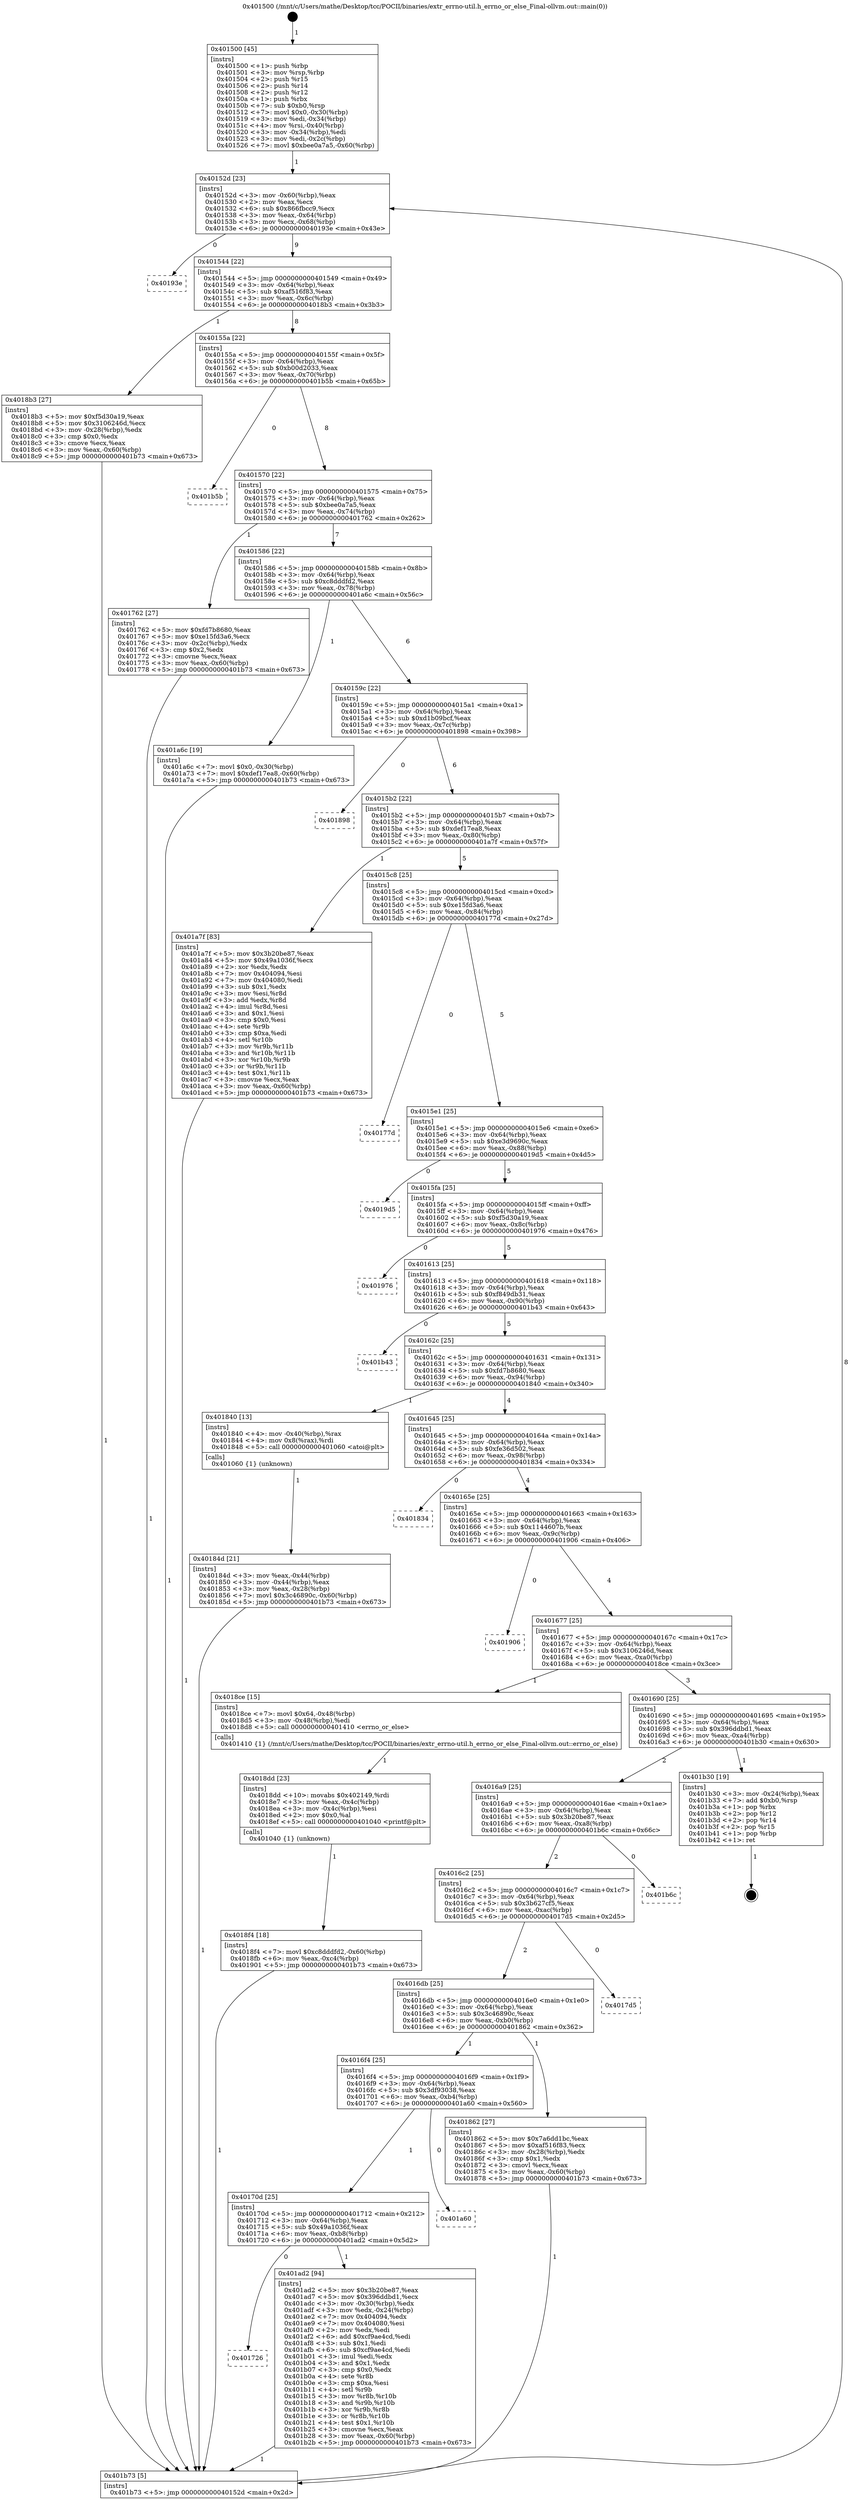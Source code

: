 digraph "0x401500" {
  label = "0x401500 (/mnt/c/Users/mathe/Desktop/tcc/POCII/binaries/extr_errno-util.h_errno_or_else_Final-ollvm.out::main(0))"
  labelloc = "t"
  node[shape=record]

  Entry [label="",width=0.3,height=0.3,shape=circle,fillcolor=black,style=filled]
  "0x40152d" [label="{
     0x40152d [23]\l
     | [instrs]\l
     &nbsp;&nbsp;0x40152d \<+3\>: mov -0x60(%rbp),%eax\l
     &nbsp;&nbsp;0x401530 \<+2\>: mov %eax,%ecx\l
     &nbsp;&nbsp;0x401532 \<+6\>: sub $0x866fbcc9,%ecx\l
     &nbsp;&nbsp;0x401538 \<+3\>: mov %eax,-0x64(%rbp)\l
     &nbsp;&nbsp;0x40153b \<+3\>: mov %ecx,-0x68(%rbp)\l
     &nbsp;&nbsp;0x40153e \<+6\>: je 000000000040193e \<main+0x43e\>\l
  }"]
  "0x40193e" [label="{
     0x40193e\l
  }", style=dashed]
  "0x401544" [label="{
     0x401544 [22]\l
     | [instrs]\l
     &nbsp;&nbsp;0x401544 \<+5\>: jmp 0000000000401549 \<main+0x49\>\l
     &nbsp;&nbsp;0x401549 \<+3\>: mov -0x64(%rbp),%eax\l
     &nbsp;&nbsp;0x40154c \<+5\>: sub $0xaf516f83,%eax\l
     &nbsp;&nbsp;0x401551 \<+3\>: mov %eax,-0x6c(%rbp)\l
     &nbsp;&nbsp;0x401554 \<+6\>: je 00000000004018b3 \<main+0x3b3\>\l
  }"]
  Exit [label="",width=0.3,height=0.3,shape=circle,fillcolor=black,style=filled,peripheries=2]
  "0x4018b3" [label="{
     0x4018b3 [27]\l
     | [instrs]\l
     &nbsp;&nbsp;0x4018b3 \<+5\>: mov $0xf5d30a19,%eax\l
     &nbsp;&nbsp;0x4018b8 \<+5\>: mov $0x3106246d,%ecx\l
     &nbsp;&nbsp;0x4018bd \<+3\>: mov -0x28(%rbp),%edx\l
     &nbsp;&nbsp;0x4018c0 \<+3\>: cmp $0x0,%edx\l
     &nbsp;&nbsp;0x4018c3 \<+3\>: cmove %ecx,%eax\l
     &nbsp;&nbsp;0x4018c6 \<+3\>: mov %eax,-0x60(%rbp)\l
     &nbsp;&nbsp;0x4018c9 \<+5\>: jmp 0000000000401b73 \<main+0x673\>\l
  }"]
  "0x40155a" [label="{
     0x40155a [22]\l
     | [instrs]\l
     &nbsp;&nbsp;0x40155a \<+5\>: jmp 000000000040155f \<main+0x5f\>\l
     &nbsp;&nbsp;0x40155f \<+3\>: mov -0x64(%rbp),%eax\l
     &nbsp;&nbsp;0x401562 \<+5\>: sub $0xb00d2033,%eax\l
     &nbsp;&nbsp;0x401567 \<+3\>: mov %eax,-0x70(%rbp)\l
     &nbsp;&nbsp;0x40156a \<+6\>: je 0000000000401b5b \<main+0x65b\>\l
  }"]
  "0x401726" [label="{
     0x401726\l
  }", style=dashed]
  "0x401b5b" [label="{
     0x401b5b\l
  }", style=dashed]
  "0x401570" [label="{
     0x401570 [22]\l
     | [instrs]\l
     &nbsp;&nbsp;0x401570 \<+5\>: jmp 0000000000401575 \<main+0x75\>\l
     &nbsp;&nbsp;0x401575 \<+3\>: mov -0x64(%rbp),%eax\l
     &nbsp;&nbsp;0x401578 \<+5\>: sub $0xbee0a7a5,%eax\l
     &nbsp;&nbsp;0x40157d \<+3\>: mov %eax,-0x74(%rbp)\l
     &nbsp;&nbsp;0x401580 \<+6\>: je 0000000000401762 \<main+0x262\>\l
  }"]
  "0x401ad2" [label="{
     0x401ad2 [94]\l
     | [instrs]\l
     &nbsp;&nbsp;0x401ad2 \<+5\>: mov $0x3b20be87,%eax\l
     &nbsp;&nbsp;0x401ad7 \<+5\>: mov $0x396ddbd1,%ecx\l
     &nbsp;&nbsp;0x401adc \<+3\>: mov -0x30(%rbp),%edx\l
     &nbsp;&nbsp;0x401adf \<+3\>: mov %edx,-0x24(%rbp)\l
     &nbsp;&nbsp;0x401ae2 \<+7\>: mov 0x404094,%edx\l
     &nbsp;&nbsp;0x401ae9 \<+7\>: mov 0x404080,%esi\l
     &nbsp;&nbsp;0x401af0 \<+2\>: mov %edx,%edi\l
     &nbsp;&nbsp;0x401af2 \<+6\>: add $0xcf9ae4cd,%edi\l
     &nbsp;&nbsp;0x401af8 \<+3\>: sub $0x1,%edi\l
     &nbsp;&nbsp;0x401afb \<+6\>: sub $0xcf9ae4cd,%edi\l
     &nbsp;&nbsp;0x401b01 \<+3\>: imul %edi,%edx\l
     &nbsp;&nbsp;0x401b04 \<+3\>: and $0x1,%edx\l
     &nbsp;&nbsp;0x401b07 \<+3\>: cmp $0x0,%edx\l
     &nbsp;&nbsp;0x401b0a \<+4\>: sete %r8b\l
     &nbsp;&nbsp;0x401b0e \<+3\>: cmp $0xa,%esi\l
     &nbsp;&nbsp;0x401b11 \<+4\>: setl %r9b\l
     &nbsp;&nbsp;0x401b15 \<+3\>: mov %r8b,%r10b\l
     &nbsp;&nbsp;0x401b18 \<+3\>: and %r9b,%r10b\l
     &nbsp;&nbsp;0x401b1b \<+3\>: xor %r9b,%r8b\l
     &nbsp;&nbsp;0x401b1e \<+3\>: or %r8b,%r10b\l
     &nbsp;&nbsp;0x401b21 \<+4\>: test $0x1,%r10b\l
     &nbsp;&nbsp;0x401b25 \<+3\>: cmovne %ecx,%eax\l
     &nbsp;&nbsp;0x401b28 \<+3\>: mov %eax,-0x60(%rbp)\l
     &nbsp;&nbsp;0x401b2b \<+5\>: jmp 0000000000401b73 \<main+0x673\>\l
  }"]
  "0x401762" [label="{
     0x401762 [27]\l
     | [instrs]\l
     &nbsp;&nbsp;0x401762 \<+5\>: mov $0xfd7b8680,%eax\l
     &nbsp;&nbsp;0x401767 \<+5\>: mov $0xe15fd3a6,%ecx\l
     &nbsp;&nbsp;0x40176c \<+3\>: mov -0x2c(%rbp),%edx\l
     &nbsp;&nbsp;0x40176f \<+3\>: cmp $0x2,%edx\l
     &nbsp;&nbsp;0x401772 \<+3\>: cmovne %ecx,%eax\l
     &nbsp;&nbsp;0x401775 \<+3\>: mov %eax,-0x60(%rbp)\l
     &nbsp;&nbsp;0x401778 \<+5\>: jmp 0000000000401b73 \<main+0x673\>\l
  }"]
  "0x401586" [label="{
     0x401586 [22]\l
     | [instrs]\l
     &nbsp;&nbsp;0x401586 \<+5\>: jmp 000000000040158b \<main+0x8b\>\l
     &nbsp;&nbsp;0x40158b \<+3\>: mov -0x64(%rbp),%eax\l
     &nbsp;&nbsp;0x40158e \<+5\>: sub $0xc8dddfd2,%eax\l
     &nbsp;&nbsp;0x401593 \<+3\>: mov %eax,-0x78(%rbp)\l
     &nbsp;&nbsp;0x401596 \<+6\>: je 0000000000401a6c \<main+0x56c\>\l
  }"]
  "0x401b73" [label="{
     0x401b73 [5]\l
     | [instrs]\l
     &nbsp;&nbsp;0x401b73 \<+5\>: jmp 000000000040152d \<main+0x2d\>\l
  }"]
  "0x401500" [label="{
     0x401500 [45]\l
     | [instrs]\l
     &nbsp;&nbsp;0x401500 \<+1\>: push %rbp\l
     &nbsp;&nbsp;0x401501 \<+3\>: mov %rsp,%rbp\l
     &nbsp;&nbsp;0x401504 \<+2\>: push %r15\l
     &nbsp;&nbsp;0x401506 \<+2\>: push %r14\l
     &nbsp;&nbsp;0x401508 \<+2\>: push %r12\l
     &nbsp;&nbsp;0x40150a \<+1\>: push %rbx\l
     &nbsp;&nbsp;0x40150b \<+7\>: sub $0xb0,%rsp\l
     &nbsp;&nbsp;0x401512 \<+7\>: movl $0x0,-0x30(%rbp)\l
     &nbsp;&nbsp;0x401519 \<+3\>: mov %edi,-0x34(%rbp)\l
     &nbsp;&nbsp;0x40151c \<+4\>: mov %rsi,-0x40(%rbp)\l
     &nbsp;&nbsp;0x401520 \<+3\>: mov -0x34(%rbp),%edi\l
     &nbsp;&nbsp;0x401523 \<+3\>: mov %edi,-0x2c(%rbp)\l
     &nbsp;&nbsp;0x401526 \<+7\>: movl $0xbee0a7a5,-0x60(%rbp)\l
  }"]
  "0x40170d" [label="{
     0x40170d [25]\l
     | [instrs]\l
     &nbsp;&nbsp;0x40170d \<+5\>: jmp 0000000000401712 \<main+0x212\>\l
     &nbsp;&nbsp;0x401712 \<+3\>: mov -0x64(%rbp),%eax\l
     &nbsp;&nbsp;0x401715 \<+5\>: sub $0x49a1036f,%eax\l
     &nbsp;&nbsp;0x40171a \<+6\>: mov %eax,-0xb8(%rbp)\l
     &nbsp;&nbsp;0x401720 \<+6\>: je 0000000000401ad2 \<main+0x5d2\>\l
  }"]
  "0x401a6c" [label="{
     0x401a6c [19]\l
     | [instrs]\l
     &nbsp;&nbsp;0x401a6c \<+7\>: movl $0x0,-0x30(%rbp)\l
     &nbsp;&nbsp;0x401a73 \<+7\>: movl $0xdef17ea8,-0x60(%rbp)\l
     &nbsp;&nbsp;0x401a7a \<+5\>: jmp 0000000000401b73 \<main+0x673\>\l
  }"]
  "0x40159c" [label="{
     0x40159c [22]\l
     | [instrs]\l
     &nbsp;&nbsp;0x40159c \<+5\>: jmp 00000000004015a1 \<main+0xa1\>\l
     &nbsp;&nbsp;0x4015a1 \<+3\>: mov -0x64(%rbp),%eax\l
     &nbsp;&nbsp;0x4015a4 \<+5\>: sub $0xd1b09bcf,%eax\l
     &nbsp;&nbsp;0x4015a9 \<+3\>: mov %eax,-0x7c(%rbp)\l
     &nbsp;&nbsp;0x4015ac \<+6\>: je 0000000000401898 \<main+0x398\>\l
  }"]
  "0x401a60" [label="{
     0x401a60\l
  }", style=dashed]
  "0x401898" [label="{
     0x401898\l
  }", style=dashed]
  "0x4015b2" [label="{
     0x4015b2 [22]\l
     | [instrs]\l
     &nbsp;&nbsp;0x4015b2 \<+5\>: jmp 00000000004015b7 \<main+0xb7\>\l
     &nbsp;&nbsp;0x4015b7 \<+3\>: mov -0x64(%rbp),%eax\l
     &nbsp;&nbsp;0x4015ba \<+5\>: sub $0xdef17ea8,%eax\l
     &nbsp;&nbsp;0x4015bf \<+3\>: mov %eax,-0x80(%rbp)\l
     &nbsp;&nbsp;0x4015c2 \<+6\>: je 0000000000401a7f \<main+0x57f\>\l
  }"]
  "0x4018f4" [label="{
     0x4018f4 [18]\l
     | [instrs]\l
     &nbsp;&nbsp;0x4018f4 \<+7\>: movl $0xc8dddfd2,-0x60(%rbp)\l
     &nbsp;&nbsp;0x4018fb \<+6\>: mov %eax,-0xc4(%rbp)\l
     &nbsp;&nbsp;0x401901 \<+5\>: jmp 0000000000401b73 \<main+0x673\>\l
  }"]
  "0x401a7f" [label="{
     0x401a7f [83]\l
     | [instrs]\l
     &nbsp;&nbsp;0x401a7f \<+5\>: mov $0x3b20be87,%eax\l
     &nbsp;&nbsp;0x401a84 \<+5\>: mov $0x49a1036f,%ecx\l
     &nbsp;&nbsp;0x401a89 \<+2\>: xor %edx,%edx\l
     &nbsp;&nbsp;0x401a8b \<+7\>: mov 0x404094,%esi\l
     &nbsp;&nbsp;0x401a92 \<+7\>: mov 0x404080,%edi\l
     &nbsp;&nbsp;0x401a99 \<+3\>: sub $0x1,%edx\l
     &nbsp;&nbsp;0x401a9c \<+3\>: mov %esi,%r8d\l
     &nbsp;&nbsp;0x401a9f \<+3\>: add %edx,%r8d\l
     &nbsp;&nbsp;0x401aa2 \<+4\>: imul %r8d,%esi\l
     &nbsp;&nbsp;0x401aa6 \<+3\>: and $0x1,%esi\l
     &nbsp;&nbsp;0x401aa9 \<+3\>: cmp $0x0,%esi\l
     &nbsp;&nbsp;0x401aac \<+4\>: sete %r9b\l
     &nbsp;&nbsp;0x401ab0 \<+3\>: cmp $0xa,%edi\l
     &nbsp;&nbsp;0x401ab3 \<+4\>: setl %r10b\l
     &nbsp;&nbsp;0x401ab7 \<+3\>: mov %r9b,%r11b\l
     &nbsp;&nbsp;0x401aba \<+3\>: and %r10b,%r11b\l
     &nbsp;&nbsp;0x401abd \<+3\>: xor %r10b,%r9b\l
     &nbsp;&nbsp;0x401ac0 \<+3\>: or %r9b,%r11b\l
     &nbsp;&nbsp;0x401ac3 \<+4\>: test $0x1,%r11b\l
     &nbsp;&nbsp;0x401ac7 \<+3\>: cmovne %ecx,%eax\l
     &nbsp;&nbsp;0x401aca \<+3\>: mov %eax,-0x60(%rbp)\l
     &nbsp;&nbsp;0x401acd \<+5\>: jmp 0000000000401b73 \<main+0x673\>\l
  }"]
  "0x4015c8" [label="{
     0x4015c8 [25]\l
     | [instrs]\l
     &nbsp;&nbsp;0x4015c8 \<+5\>: jmp 00000000004015cd \<main+0xcd\>\l
     &nbsp;&nbsp;0x4015cd \<+3\>: mov -0x64(%rbp),%eax\l
     &nbsp;&nbsp;0x4015d0 \<+5\>: sub $0xe15fd3a6,%eax\l
     &nbsp;&nbsp;0x4015d5 \<+6\>: mov %eax,-0x84(%rbp)\l
     &nbsp;&nbsp;0x4015db \<+6\>: je 000000000040177d \<main+0x27d\>\l
  }"]
  "0x4018dd" [label="{
     0x4018dd [23]\l
     | [instrs]\l
     &nbsp;&nbsp;0x4018dd \<+10\>: movabs $0x402149,%rdi\l
     &nbsp;&nbsp;0x4018e7 \<+3\>: mov %eax,-0x4c(%rbp)\l
     &nbsp;&nbsp;0x4018ea \<+3\>: mov -0x4c(%rbp),%esi\l
     &nbsp;&nbsp;0x4018ed \<+2\>: mov $0x0,%al\l
     &nbsp;&nbsp;0x4018ef \<+5\>: call 0000000000401040 \<printf@plt\>\l
     | [calls]\l
     &nbsp;&nbsp;0x401040 \{1\} (unknown)\l
  }"]
  "0x40177d" [label="{
     0x40177d\l
  }", style=dashed]
  "0x4015e1" [label="{
     0x4015e1 [25]\l
     | [instrs]\l
     &nbsp;&nbsp;0x4015e1 \<+5\>: jmp 00000000004015e6 \<main+0xe6\>\l
     &nbsp;&nbsp;0x4015e6 \<+3\>: mov -0x64(%rbp),%eax\l
     &nbsp;&nbsp;0x4015e9 \<+5\>: sub $0xe3d9690c,%eax\l
     &nbsp;&nbsp;0x4015ee \<+6\>: mov %eax,-0x88(%rbp)\l
     &nbsp;&nbsp;0x4015f4 \<+6\>: je 00000000004019d5 \<main+0x4d5\>\l
  }"]
  "0x4016f4" [label="{
     0x4016f4 [25]\l
     | [instrs]\l
     &nbsp;&nbsp;0x4016f4 \<+5\>: jmp 00000000004016f9 \<main+0x1f9\>\l
     &nbsp;&nbsp;0x4016f9 \<+3\>: mov -0x64(%rbp),%eax\l
     &nbsp;&nbsp;0x4016fc \<+5\>: sub $0x3df93038,%eax\l
     &nbsp;&nbsp;0x401701 \<+6\>: mov %eax,-0xb4(%rbp)\l
     &nbsp;&nbsp;0x401707 \<+6\>: je 0000000000401a60 \<main+0x560\>\l
  }"]
  "0x4019d5" [label="{
     0x4019d5\l
  }", style=dashed]
  "0x4015fa" [label="{
     0x4015fa [25]\l
     | [instrs]\l
     &nbsp;&nbsp;0x4015fa \<+5\>: jmp 00000000004015ff \<main+0xff\>\l
     &nbsp;&nbsp;0x4015ff \<+3\>: mov -0x64(%rbp),%eax\l
     &nbsp;&nbsp;0x401602 \<+5\>: sub $0xf5d30a19,%eax\l
     &nbsp;&nbsp;0x401607 \<+6\>: mov %eax,-0x8c(%rbp)\l
     &nbsp;&nbsp;0x40160d \<+6\>: je 0000000000401976 \<main+0x476\>\l
  }"]
  "0x401862" [label="{
     0x401862 [27]\l
     | [instrs]\l
     &nbsp;&nbsp;0x401862 \<+5\>: mov $0x7a6dd1bc,%eax\l
     &nbsp;&nbsp;0x401867 \<+5\>: mov $0xaf516f83,%ecx\l
     &nbsp;&nbsp;0x40186c \<+3\>: mov -0x28(%rbp),%edx\l
     &nbsp;&nbsp;0x40186f \<+3\>: cmp $0x1,%edx\l
     &nbsp;&nbsp;0x401872 \<+3\>: cmovl %ecx,%eax\l
     &nbsp;&nbsp;0x401875 \<+3\>: mov %eax,-0x60(%rbp)\l
     &nbsp;&nbsp;0x401878 \<+5\>: jmp 0000000000401b73 \<main+0x673\>\l
  }"]
  "0x401976" [label="{
     0x401976\l
  }", style=dashed]
  "0x401613" [label="{
     0x401613 [25]\l
     | [instrs]\l
     &nbsp;&nbsp;0x401613 \<+5\>: jmp 0000000000401618 \<main+0x118\>\l
     &nbsp;&nbsp;0x401618 \<+3\>: mov -0x64(%rbp),%eax\l
     &nbsp;&nbsp;0x40161b \<+5\>: sub $0xf849db31,%eax\l
     &nbsp;&nbsp;0x401620 \<+6\>: mov %eax,-0x90(%rbp)\l
     &nbsp;&nbsp;0x401626 \<+6\>: je 0000000000401b43 \<main+0x643\>\l
  }"]
  "0x4016db" [label="{
     0x4016db [25]\l
     | [instrs]\l
     &nbsp;&nbsp;0x4016db \<+5\>: jmp 00000000004016e0 \<main+0x1e0\>\l
     &nbsp;&nbsp;0x4016e0 \<+3\>: mov -0x64(%rbp),%eax\l
     &nbsp;&nbsp;0x4016e3 \<+5\>: sub $0x3c46890c,%eax\l
     &nbsp;&nbsp;0x4016e8 \<+6\>: mov %eax,-0xb0(%rbp)\l
     &nbsp;&nbsp;0x4016ee \<+6\>: je 0000000000401862 \<main+0x362\>\l
  }"]
  "0x401b43" [label="{
     0x401b43\l
  }", style=dashed]
  "0x40162c" [label="{
     0x40162c [25]\l
     | [instrs]\l
     &nbsp;&nbsp;0x40162c \<+5\>: jmp 0000000000401631 \<main+0x131\>\l
     &nbsp;&nbsp;0x401631 \<+3\>: mov -0x64(%rbp),%eax\l
     &nbsp;&nbsp;0x401634 \<+5\>: sub $0xfd7b8680,%eax\l
     &nbsp;&nbsp;0x401639 \<+6\>: mov %eax,-0x94(%rbp)\l
     &nbsp;&nbsp;0x40163f \<+6\>: je 0000000000401840 \<main+0x340\>\l
  }"]
  "0x4017d5" [label="{
     0x4017d5\l
  }", style=dashed]
  "0x401840" [label="{
     0x401840 [13]\l
     | [instrs]\l
     &nbsp;&nbsp;0x401840 \<+4\>: mov -0x40(%rbp),%rax\l
     &nbsp;&nbsp;0x401844 \<+4\>: mov 0x8(%rax),%rdi\l
     &nbsp;&nbsp;0x401848 \<+5\>: call 0000000000401060 \<atoi@plt\>\l
     | [calls]\l
     &nbsp;&nbsp;0x401060 \{1\} (unknown)\l
  }"]
  "0x401645" [label="{
     0x401645 [25]\l
     | [instrs]\l
     &nbsp;&nbsp;0x401645 \<+5\>: jmp 000000000040164a \<main+0x14a\>\l
     &nbsp;&nbsp;0x40164a \<+3\>: mov -0x64(%rbp),%eax\l
     &nbsp;&nbsp;0x40164d \<+5\>: sub $0xfe36d502,%eax\l
     &nbsp;&nbsp;0x401652 \<+6\>: mov %eax,-0x98(%rbp)\l
     &nbsp;&nbsp;0x401658 \<+6\>: je 0000000000401834 \<main+0x334\>\l
  }"]
  "0x40184d" [label="{
     0x40184d [21]\l
     | [instrs]\l
     &nbsp;&nbsp;0x40184d \<+3\>: mov %eax,-0x44(%rbp)\l
     &nbsp;&nbsp;0x401850 \<+3\>: mov -0x44(%rbp),%eax\l
     &nbsp;&nbsp;0x401853 \<+3\>: mov %eax,-0x28(%rbp)\l
     &nbsp;&nbsp;0x401856 \<+7\>: movl $0x3c46890c,-0x60(%rbp)\l
     &nbsp;&nbsp;0x40185d \<+5\>: jmp 0000000000401b73 \<main+0x673\>\l
  }"]
  "0x4016c2" [label="{
     0x4016c2 [25]\l
     | [instrs]\l
     &nbsp;&nbsp;0x4016c2 \<+5\>: jmp 00000000004016c7 \<main+0x1c7\>\l
     &nbsp;&nbsp;0x4016c7 \<+3\>: mov -0x64(%rbp),%eax\l
     &nbsp;&nbsp;0x4016ca \<+5\>: sub $0x3b627cf5,%eax\l
     &nbsp;&nbsp;0x4016cf \<+6\>: mov %eax,-0xac(%rbp)\l
     &nbsp;&nbsp;0x4016d5 \<+6\>: je 00000000004017d5 \<main+0x2d5\>\l
  }"]
  "0x401834" [label="{
     0x401834\l
  }", style=dashed]
  "0x40165e" [label="{
     0x40165e [25]\l
     | [instrs]\l
     &nbsp;&nbsp;0x40165e \<+5\>: jmp 0000000000401663 \<main+0x163\>\l
     &nbsp;&nbsp;0x401663 \<+3\>: mov -0x64(%rbp),%eax\l
     &nbsp;&nbsp;0x401666 \<+5\>: sub $0x1144607b,%eax\l
     &nbsp;&nbsp;0x40166b \<+6\>: mov %eax,-0x9c(%rbp)\l
     &nbsp;&nbsp;0x401671 \<+6\>: je 0000000000401906 \<main+0x406\>\l
  }"]
  "0x401b6c" [label="{
     0x401b6c\l
  }", style=dashed]
  "0x401906" [label="{
     0x401906\l
  }", style=dashed]
  "0x401677" [label="{
     0x401677 [25]\l
     | [instrs]\l
     &nbsp;&nbsp;0x401677 \<+5\>: jmp 000000000040167c \<main+0x17c\>\l
     &nbsp;&nbsp;0x40167c \<+3\>: mov -0x64(%rbp),%eax\l
     &nbsp;&nbsp;0x40167f \<+5\>: sub $0x3106246d,%eax\l
     &nbsp;&nbsp;0x401684 \<+6\>: mov %eax,-0xa0(%rbp)\l
     &nbsp;&nbsp;0x40168a \<+6\>: je 00000000004018ce \<main+0x3ce\>\l
  }"]
  "0x4016a9" [label="{
     0x4016a9 [25]\l
     | [instrs]\l
     &nbsp;&nbsp;0x4016a9 \<+5\>: jmp 00000000004016ae \<main+0x1ae\>\l
     &nbsp;&nbsp;0x4016ae \<+3\>: mov -0x64(%rbp),%eax\l
     &nbsp;&nbsp;0x4016b1 \<+5\>: sub $0x3b20be87,%eax\l
     &nbsp;&nbsp;0x4016b6 \<+6\>: mov %eax,-0xa8(%rbp)\l
     &nbsp;&nbsp;0x4016bc \<+6\>: je 0000000000401b6c \<main+0x66c\>\l
  }"]
  "0x4018ce" [label="{
     0x4018ce [15]\l
     | [instrs]\l
     &nbsp;&nbsp;0x4018ce \<+7\>: movl $0x64,-0x48(%rbp)\l
     &nbsp;&nbsp;0x4018d5 \<+3\>: mov -0x48(%rbp),%edi\l
     &nbsp;&nbsp;0x4018d8 \<+5\>: call 0000000000401410 \<errno_or_else\>\l
     | [calls]\l
     &nbsp;&nbsp;0x401410 \{1\} (/mnt/c/Users/mathe/Desktop/tcc/POCII/binaries/extr_errno-util.h_errno_or_else_Final-ollvm.out::errno_or_else)\l
  }"]
  "0x401690" [label="{
     0x401690 [25]\l
     | [instrs]\l
     &nbsp;&nbsp;0x401690 \<+5\>: jmp 0000000000401695 \<main+0x195\>\l
     &nbsp;&nbsp;0x401695 \<+3\>: mov -0x64(%rbp),%eax\l
     &nbsp;&nbsp;0x401698 \<+5\>: sub $0x396ddbd1,%eax\l
     &nbsp;&nbsp;0x40169d \<+6\>: mov %eax,-0xa4(%rbp)\l
     &nbsp;&nbsp;0x4016a3 \<+6\>: je 0000000000401b30 \<main+0x630\>\l
  }"]
  "0x401b30" [label="{
     0x401b30 [19]\l
     | [instrs]\l
     &nbsp;&nbsp;0x401b30 \<+3\>: mov -0x24(%rbp),%eax\l
     &nbsp;&nbsp;0x401b33 \<+7\>: add $0xb0,%rsp\l
     &nbsp;&nbsp;0x401b3a \<+1\>: pop %rbx\l
     &nbsp;&nbsp;0x401b3b \<+2\>: pop %r12\l
     &nbsp;&nbsp;0x401b3d \<+2\>: pop %r14\l
     &nbsp;&nbsp;0x401b3f \<+2\>: pop %r15\l
     &nbsp;&nbsp;0x401b41 \<+1\>: pop %rbp\l
     &nbsp;&nbsp;0x401b42 \<+1\>: ret\l
  }"]
  Entry -> "0x401500" [label=" 1"]
  "0x40152d" -> "0x40193e" [label=" 0"]
  "0x40152d" -> "0x401544" [label=" 9"]
  "0x401b30" -> Exit [label=" 1"]
  "0x401544" -> "0x4018b3" [label=" 1"]
  "0x401544" -> "0x40155a" [label=" 8"]
  "0x401ad2" -> "0x401b73" [label=" 1"]
  "0x40155a" -> "0x401b5b" [label=" 0"]
  "0x40155a" -> "0x401570" [label=" 8"]
  "0x40170d" -> "0x401726" [label=" 0"]
  "0x401570" -> "0x401762" [label=" 1"]
  "0x401570" -> "0x401586" [label=" 7"]
  "0x401762" -> "0x401b73" [label=" 1"]
  "0x401500" -> "0x40152d" [label=" 1"]
  "0x401b73" -> "0x40152d" [label=" 8"]
  "0x40170d" -> "0x401ad2" [label=" 1"]
  "0x401586" -> "0x401a6c" [label=" 1"]
  "0x401586" -> "0x40159c" [label=" 6"]
  "0x4016f4" -> "0x40170d" [label=" 1"]
  "0x40159c" -> "0x401898" [label=" 0"]
  "0x40159c" -> "0x4015b2" [label=" 6"]
  "0x4016f4" -> "0x401a60" [label=" 0"]
  "0x4015b2" -> "0x401a7f" [label=" 1"]
  "0x4015b2" -> "0x4015c8" [label=" 5"]
  "0x401a7f" -> "0x401b73" [label=" 1"]
  "0x4015c8" -> "0x40177d" [label=" 0"]
  "0x4015c8" -> "0x4015e1" [label=" 5"]
  "0x401a6c" -> "0x401b73" [label=" 1"]
  "0x4015e1" -> "0x4019d5" [label=" 0"]
  "0x4015e1" -> "0x4015fa" [label=" 5"]
  "0x4018f4" -> "0x401b73" [label=" 1"]
  "0x4015fa" -> "0x401976" [label=" 0"]
  "0x4015fa" -> "0x401613" [label=" 5"]
  "0x4018dd" -> "0x4018f4" [label=" 1"]
  "0x401613" -> "0x401b43" [label=" 0"]
  "0x401613" -> "0x40162c" [label=" 5"]
  "0x4018b3" -> "0x401b73" [label=" 1"]
  "0x40162c" -> "0x401840" [label=" 1"]
  "0x40162c" -> "0x401645" [label=" 4"]
  "0x401840" -> "0x40184d" [label=" 1"]
  "0x40184d" -> "0x401b73" [label=" 1"]
  "0x401862" -> "0x401b73" [label=" 1"]
  "0x401645" -> "0x401834" [label=" 0"]
  "0x401645" -> "0x40165e" [label=" 4"]
  "0x4016db" -> "0x401862" [label=" 1"]
  "0x40165e" -> "0x401906" [label=" 0"]
  "0x40165e" -> "0x401677" [label=" 4"]
  "0x4018ce" -> "0x4018dd" [label=" 1"]
  "0x401677" -> "0x4018ce" [label=" 1"]
  "0x401677" -> "0x401690" [label=" 3"]
  "0x4016c2" -> "0x4017d5" [label=" 0"]
  "0x401690" -> "0x401b30" [label=" 1"]
  "0x401690" -> "0x4016a9" [label=" 2"]
  "0x4016c2" -> "0x4016db" [label=" 2"]
  "0x4016a9" -> "0x401b6c" [label=" 0"]
  "0x4016a9" -> "0x4016c2" [label=" 2"]
  "0x4016db" -> "0x4016f4" [label=" 1"]
}
